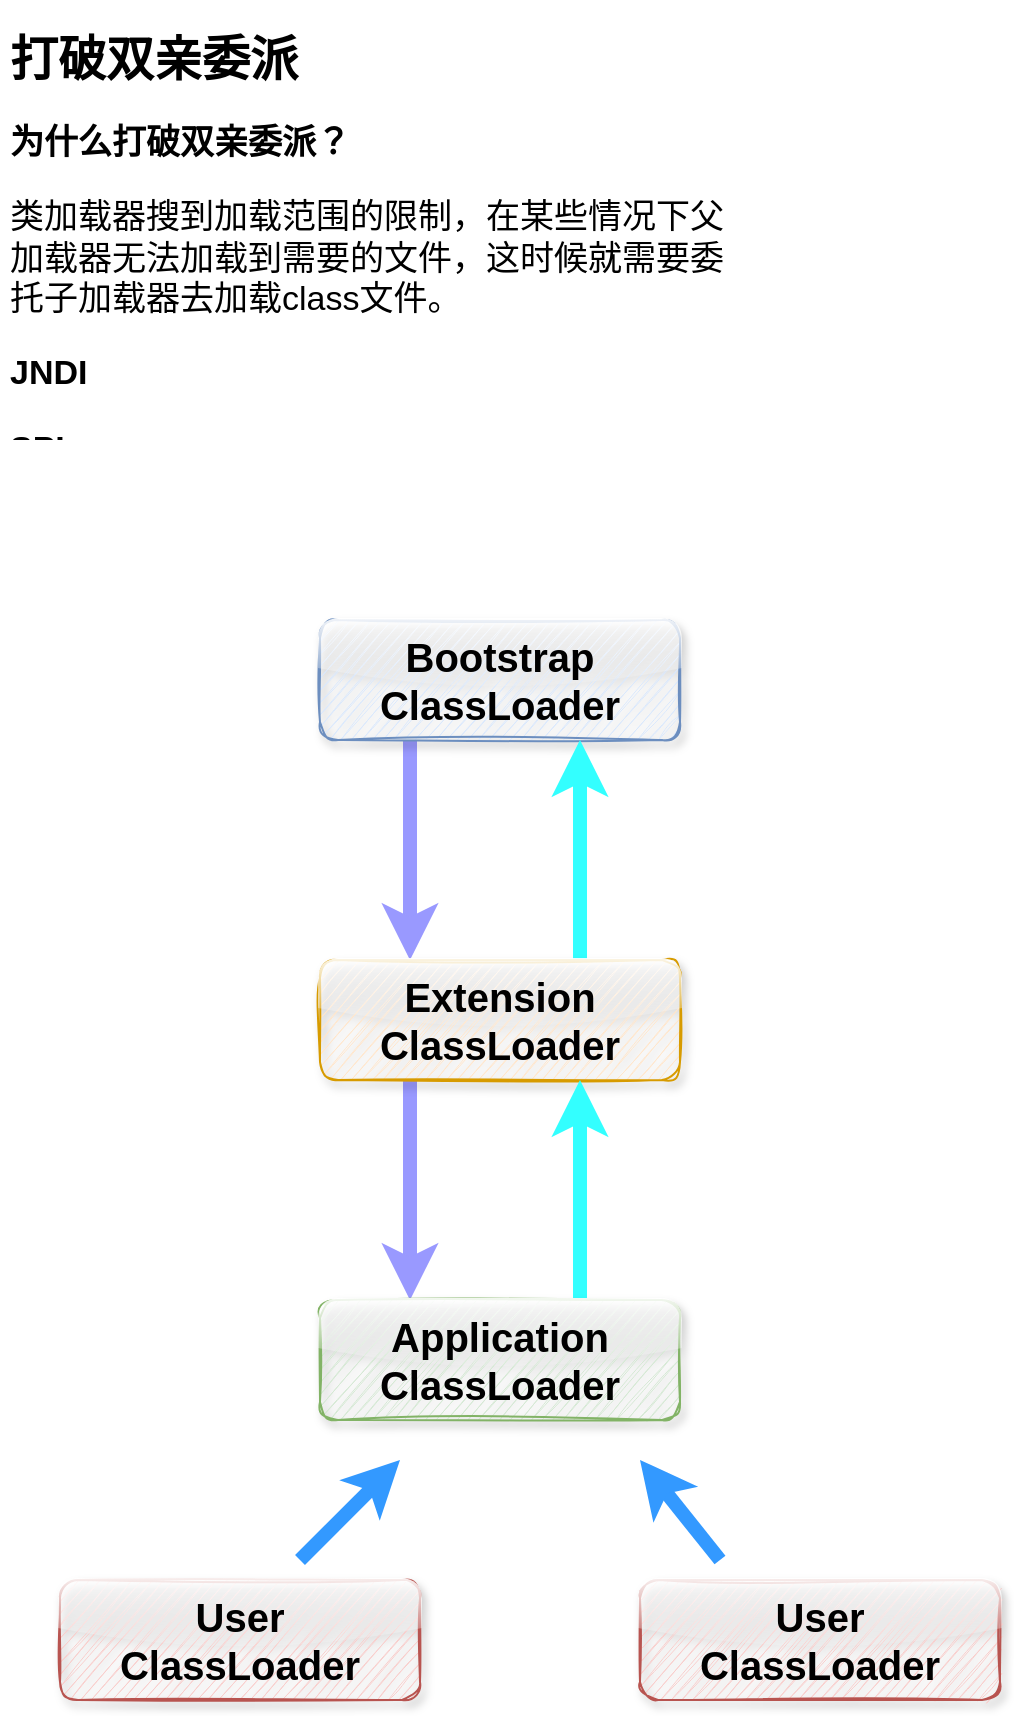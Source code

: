 <mxfile version="16.5.6" type="github">
  <diagram id="boqYSjhlPDfo5EqzpHAg" name="Page-1">
    <mxGraphModel dx="1445" dy="734" grid="1" gridSize="10" guides="1" tooltips="1" connect="1" arrows="1" fold="1" page="1" pageScale="1" pageWidth="827" pageHeight="1169" math="0" shadow="0">
      <root>
        <mxCell id="0" />
        <mxCell id="1" parent="0" />
        <mxCell id="QJieqvBiZlkZ0J_g9zYV-2" value="&lt;h1&gt;打破双亲委派&lt;/h1&gt;&lt;p style=&quot;font-size: 17px&quot;&gt;&lt;b&gt;&lt;font style=&quot;font-size: 17px&quot;&gt;为什么打破双亲委派？&lt;/font&gt;&lt;/b&gt;&lt;/p&gt;&lt;p style=&quot;font-size: 17px&quot;&gt;类加载器搜到加载范围的限制，在某些情况下父加载器无法加载到需要的文件，这时候就需要委托子加载器去加载class文件。&lt;/p&gt;&lt;p style=&quot;font-size: 17px&quot;&gt;&lt;b&gt;&lt;font style=&quot;font-size: 17px&quot;&gt;JNDI&lt;/font&gt;&lt;/b&gt;&lt;/p&gt;&lt;p style=&quot;font-size: 17px&quot;&gt;&lt;b&gt;&lt;font style=&quot;font-size: 17px&quot;&gt;SPI&lt;/font&gt;&lt;/b&gt;&lt;/p&gt;&lt;p style=&quot;font-size: 17px&quot;&gt;&lt;br&gt;&lt;/p&gt;" style="text;html=1;strokeColor=none;fillColor=none;spacing=5;spacingTop=-20;whiteSpace=wrap;overflow=hidden;rounded=0;" parent="1" vertex="1">
          <mxGeometry x="110" y="80" width="380" height="210" as="geometry" />
        </mxCell>
        <mxCell id="ihBeobYTyzfN0iLytpON-12" style="edgeStyle=orthogonalEdgeStyle;rounded=0;orthogonalLoop=1;jettySize=auto;html=1;exitX=0.25;exitY=1;exitDx=0;exitDy=0;entryX=0.25;entryY=0;entryDx=0;entryDy=0;fontSize=20;strokeColor=#9999FF;strokeWidth=7;" edge="1" parent="1" source="ihBeobYTyzfN0iLytpON-1" target="ihBeobYTyzfN0iLytpON-2">
          <mxGeometry relative="1" as="geometry" />
        </mxCell>
        <mxCell id="ihBeobYTyzfN0iLytpON-1" value="Bootstrap ClassLoader" style="rounded=1;whiteSpace=wrap;html=1;glass=1;sketch=1;shadow=1;fillColor=#dae8fc;strokeColor=#6c8ebf;fontSize=20;fontStyle=1" vertex="1" parent="1">
          <mxGeometry x="270" y="380" width="180" height="60" as="geometry" />
        </mxCell>
        <mxCell id="ihBeobYTyzfN0iLytpON-7" value="" style="edgeStyle=orthogonalEdgeStyle;rounded=0;orthogonalLoop=1;jettySize=auto;html=1;fontSize=20;strokeWidth=7;strokeColor=#33FFFF;" edge="1" parent="1" source="ihBeobYTyzfN0iLytpON-2" target="ihBeobYTyzfN0iLytpON-1">
          <mxGeometry relative="1" as="geometry">
            <Array as="points">
              <mxPoint x="400" y="490" />
              <mxPoint x="400" y="490" />
            </Array>
          </mxGeometry>
        </mxCell>
        <mxCell id="ihBeobYTyzfN0iLytpON-13" style="edgeStyle=orthogonalEdgeStyle;rounded=0;orthogonalLoop=1;jettySize=auto;html=1;exitX=0.25;exitY=1;exitDx=0;exitDy=0;entryX=0.25;entryY=0;entryDx=0;entryDy=0;fontSize=20;strokeColor=#9999FF;strokeWidth=7;" edge="1" parent="1" source="ihBeobYTyzfN0iLytpON-2" target="ihBeobYTyzfN0iLytpON-3">
          <mxGeometry relative="1" as="geometry" />
        </mxCell>
        <mxCell id="ihBeobYTyzfN0iLytpON-2" value="Extension ClassLoader" style="rounded=1;whiteSpace=wrap;html=1;glass=1;sketch=1;shadow=1;fillColor=#ffe6cc;strokeColor=#d79b00;fontSize=20;fontStyle=1" vertex="1" parent="1">
          <mxGeometry x="270" y="550" width="180" height="60" as="geometry" />
        </mxCell>
        <mxCell id="ihBeobYTyzfN0iLytpON-6" value="" style="edgeStyle=orthogonalEdgeStyle;rounded=0;orthogonalLoop=1;jettySize=auto;html=1;fontSize=20;strokeWidth=7;strokeColor=#33FFFF;" edge="1" parent="1" source="ihBeobYTyzfN0iLytpON-3" target="ihBeobYTyzfN0iLytpON-2">
          <mxGeometry relative="1" as="geometry">
            <Array as="points">
              <mxPoint x="400" y="670" />
              <mxPoint x="400" y="670" />
            </Array>
          </mxGeometry>
        </mxCell>
        <mxCell id="ihBeobYTyzfN0iLytpON-3" value="Application ClassLoader" style="rounded=1;whiteSpace=wrap;html=1;glass=1;sketch=1;shadow=1;fillColor=#d5e8d4;strokeColor=#82b366;fontSize=20;fontStyle=1" vertex="1" parent="1">
          <mxGeometry x="270" y="720" width="180" height="60" as="geometry" />
        </mxCell>
        <mxCell id="ihBeobYTyzfN0iLytpON-4" value="User&lt;br&gt;ClassLoader" style="rounded=1;whiteSpace=wrap;html=1;glass=1;sketch=1;shadow=1;fillColor=#f8cecc;strokeColor=#b85450;fontSize=20;fontStyle=1" vertex="1" parent="1">
          <mxGeometry x="140" y="860" width="180" height="60" as="geometry" />
        </mxCell>
        <mxCell id="ihBeobYTyzfN0iLytpON-5" value="User&lt;br&gt;ClassLoader" style="rounded=1;whiteSpace=wrap;html=1;glass=1;sketch=1;shadow=1;fillColor=#f8cecc;strokeColor=#b85450;fontSize=20;fontStyle=1" vertex="1" parent="1">
          <mxGeometry x="430" y="860" width="180" height="60" as="geometry" />
        </mxCell>
        <mxCell id="ihBeobYTyzfN0iLytpON-10" value="" style="endArrow=classic;html=1;rounded=0;fontSize=20;strokeWidth=7;strokeColor=#3399FF;" edge="1" parent="1">
          <mxGeometry width="50" height="50" relative="1" as="geometry">
            <mxPoint x="260" y="850" as="sourcePoint" />
            <mxPoint x="310" y="800" as="targetPoint" />
          </mxGeometry>
        </mxCell>
        <mxCell id="ihBeobYTyzfN0iLytpON-11" value="" style="endArrow=classic;html=1;rounded=0;fontSize=20;strokeColor=#3399FF;strokeWidth=7;" edge="1" parent="1">
          <mxGeometry width="50" height="50" relative="1" as="geometry">
            <mxPoint x="470" y="850" as="sourcePoint" />
            <mxPoint x="430" y="800" as="targetPoint" />
          </mxGeometry>
        </mxCell>
      </root>
    </mxGraphModel>
  </diagram>
</mxfile>
